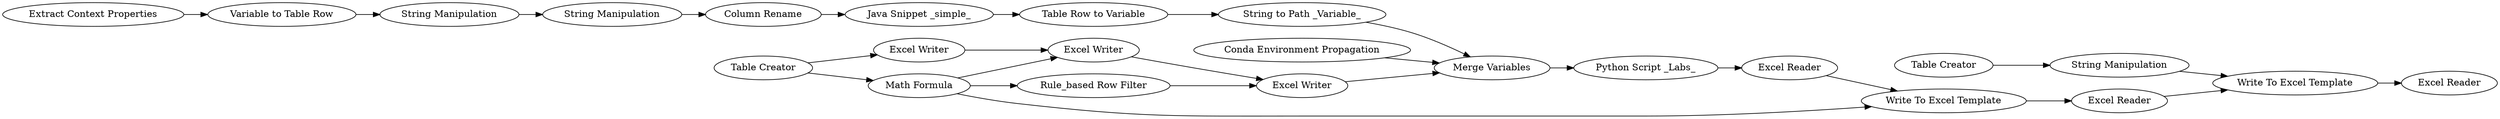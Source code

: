 digraph {
	251 -> 255
	6 -> 258
	4 -> 3
	8 -> 9
	261 -> 262
	249 -> 250
	105 -> 251
	263 -> 261
	46 -> 249
	250 -> 105
	4 -> 6
	1 -> 4
	248 -> 46
	4 -> 8
	258 -> 261
	57 -> 48
	1 -> 2
	9 -> 105
	56 -> 57
	3 -> 9
	260 -> 263
	255 -> 6
	48 -> 47
	47 -> 248
	104 -> 105
	2 -> 3
	263 [label="String Manipulation"]
	57 [label="Variable to Table Row"]
	9 [label="Excel Writer"]
	8 [label="Rule_based Row Filter"]
	105 [label="Merge Variables"]
	3 [label="Excel Writer"]
	56 [label="Extract Context Properties"]
	6 [label="Write To Excel Template"]
	260 [label="Table Creator"]
	48 [label="String Manipulation"]
	251 [label="Python Script _Labs_"]
	262 [label="Excel Reader"]
	1 [label="Table Creator"]
	261 [label="Write To Excel Template"]
	47 [label="String Manipulation"]
	250 [label="String to Path _Variable_"]
	4 [label="Math Formula"]
	248 [label="Column Rename"]
	104 [label="Conda Environment Propagation"]
	258 [label="Excel Reader"]
	255 [label="Excel Reader"]
	46 [label="Java Snippet _simple_"]
	249 [label="Table Row to Variable"]
	2 [label="Excel Writer"]
	rankdir=LR
}
